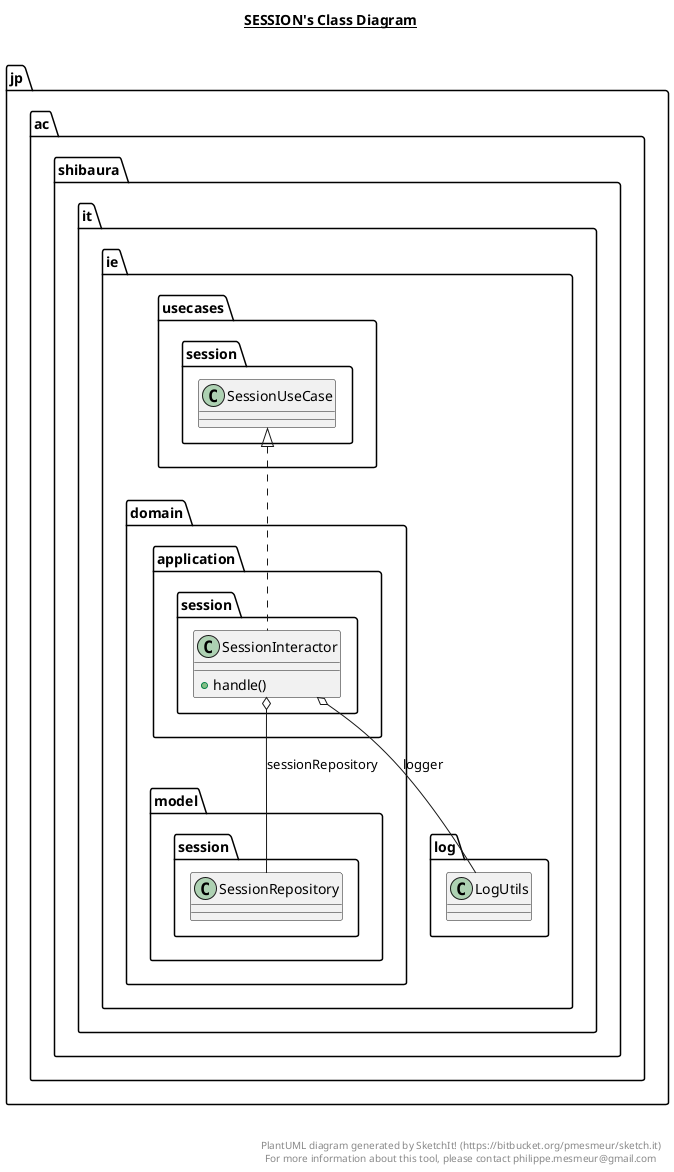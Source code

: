 @startuml

title __SESSION's Class Diagram__\n

  namespace jp.ac.shibaura.it.ie {
    namespace domain.application.session {
      class jp.ac.shibaura.it.ie.domain.application.session.SessionInteractor {
          + handle()
      }
    }
  }
  

  jp.ac.shibaura.it.ie.domain.application.session.SessionInteractor .up.|> jp.ac.shibaura.it.ie.usecases.session.SessionUseCase
  jp.ac.shibaura.it.ie.domain.application.session.SessionInteractor o-- jp.ac.shibaura.it.ie.log.LogUtils : logger
  jp.ac.shibaura.it.ie.domain.application.session.SessionInteractor o-- jp.ac.shibaura.it.ie.domain.model.session.SessionRepository : sessionRepository


right footer


PlantUML diagram generated by SketchIt! (https://bitbucket.org/pmesmeur/sketch.it)
For more information about this tool, please contact philippe.mesmeur@gmail.com
endfooter

@enduml
